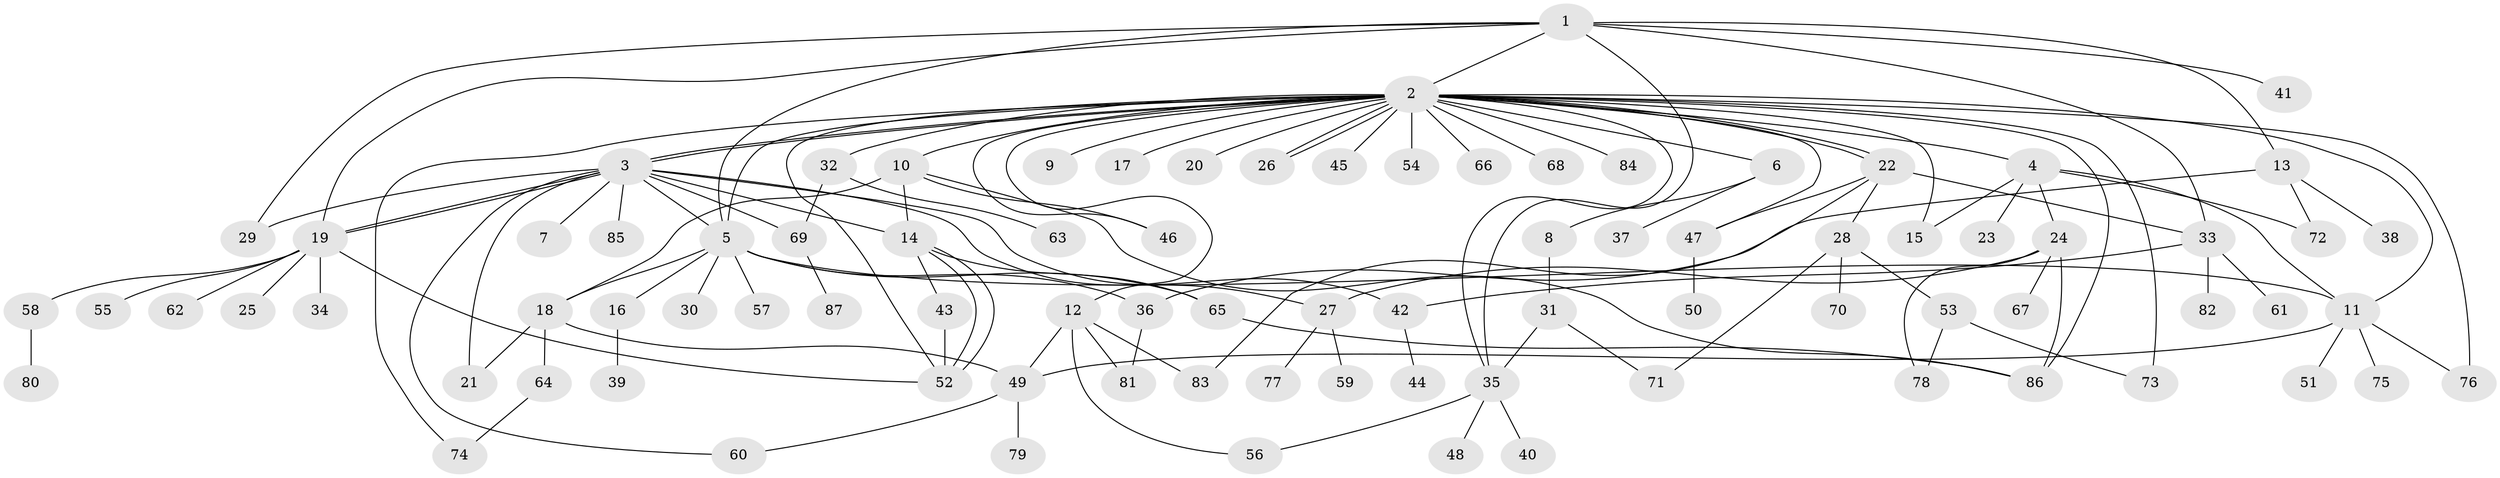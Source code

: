 // coarse degree distribution, {10: 0.029411764705882353, 30: 0.014705882352941176, 14: 0.014705882352941176, 6: 0.014705882352941176, 11: 0.014705882352941176, 2: 0.25, 1: 0.47058823529411764, 4: 0.07352941176470588, 5: 0.07352941176470588, 8: 0.014705882352941176, 3: 0.014705882352941176, 7: 0.014705882352941176}
// Generated by graph-tools (version 1.1) at 2025/52/02/27/25 19:52:00]
// undirected, 87 vertices, 129 edges
graph export_dot {
graph [start="1"]
  node [color=gray90,style=filled];
  1;
  2;
  3;
  4;
  5;
  6;
  7;
  8;
  9;
  10;
  11;
  12;
  13;
  14;
  15;
  16;
  17;
  18;
  19;
  20;
  21;
  22;
  23;
  24;
  25;
  26;
  27;
  28;
  29;
  30;
  31;
  32;
  33;
  34;
  35;
  36;
  37;
  38;
  39;
  40;
  41;
  42;
  43;
  44;
  45;
  46;
  47;
  48;
  49;
  50;
  51;
  52;
  53;
  54;
  55;
  56;
  57;
  58;
  59;
  60;
  61;
  62;
  63;
  64;
  65;
  66;
  67;
  68;
  69;
  70;
  71;
  72;
  73;
  74;
  75;
  76;
  77;
  78;
  79;
  80;
  81;
  82;
  83;
  84;
  85;
  86;
  87;
  1 -- 2;
  1 -- 5;
  1 -- 13;
  1 -- 19;
  1 -- 29;
  1 -- 33;
  1 -- 35;
  1 -- 41;
  2 -- 3;
  2 -- 3;
  2 -- 4;
  2 -- 5;
  2 -- 6;
  2 -- 9;
  2 -- 10;
  2 -- 11;
  2 -- 12;
  2 -- 15;
  2 -- 17;
  2 -- 20;
  2 -- 22;
  2 -- 22;
  2 -- 26;
  2 -- 26;
  2 -- 32;
  2 -- 35;
  2 -- 45;
  2 -- 46;
  2 -- 47;
  2 -- 52;
  2 -- 54;
  2 -- 66;
  2 -- 68;
  2 -- 73;
  2 -- 74;
  2 -- 76;
  2 -- 84;
  2 -- 86;
  3 -- 5;
  3 -- 7;
  3 -- 14;
  3 -- 19;
  3 -- 19;
  3 -- 21;
  3 -- 27;
  3 -- 29;
  3 -- 42;
  3 -- 60;
  3 -- 69;
  3 -- 85;
  4 -- 11;
  4 -- 15;
  4 -- 23;
  4 -- 24;
  4 -- 72;
  5 -- 11;
  5 -- 16;
  5 -- 18;
  5 -- 30;
  5 -- 36;
  5 -- 57;
  5 -- 65;
  6 -- 8;
  6 -- 37;
  8 -- 31;
  10 -- 14;
  10 -- 18;
  10 -- 46;
  10 -- 86;
  11 -- 49;
  11 -- 51;
  11 -- 75;
  11 -- 76;
  12 -- 49;
  12 -- 56;
  12 -- 81;
  12 -- 83;
  13 -- 36;
  13 -- 38;
  13 -- 72;
  14 -- 43;
  14 -- 52;
  14 -- 52;
  14 -- 65;
  16 -- 39;
  18 -- 21;
  18 -- 49;
  18 -- 64;
  19 -- 25;
  19 -- 34;
  19 -- 52;
  19 -- 55;
  19 -- 58;
  19 -- 62;
  22 -- 28;
  22 -- 33;
  22 -- 47;
  22 -- 83;
  24 -- 27;
  24 -- 67;
  24 -- 78;
  24 -- 86;
  27 -- 59;
  27 -- 77;
  28 -- 53;
  28 -- 70;
  28 -- 71;
  31 -- 35;
  31 -- 71;
  32 -- 63;
  32 -- 69;
  33 -- 42;
  33 -- 61;
  33 -- 82;
  35 -- 40;
  35 -- 48;
  35 -- 56;
  36 -- 81;
  42 -- 44;
  43 -- 52;
  47 -- 50;
  49 -- 60;
  49 -- 79;
  53 -- 73;
  53 -- 78;
  58 -- 80;
  64 -- 74;
  65 -- 86;
  69 -- 87;
}
